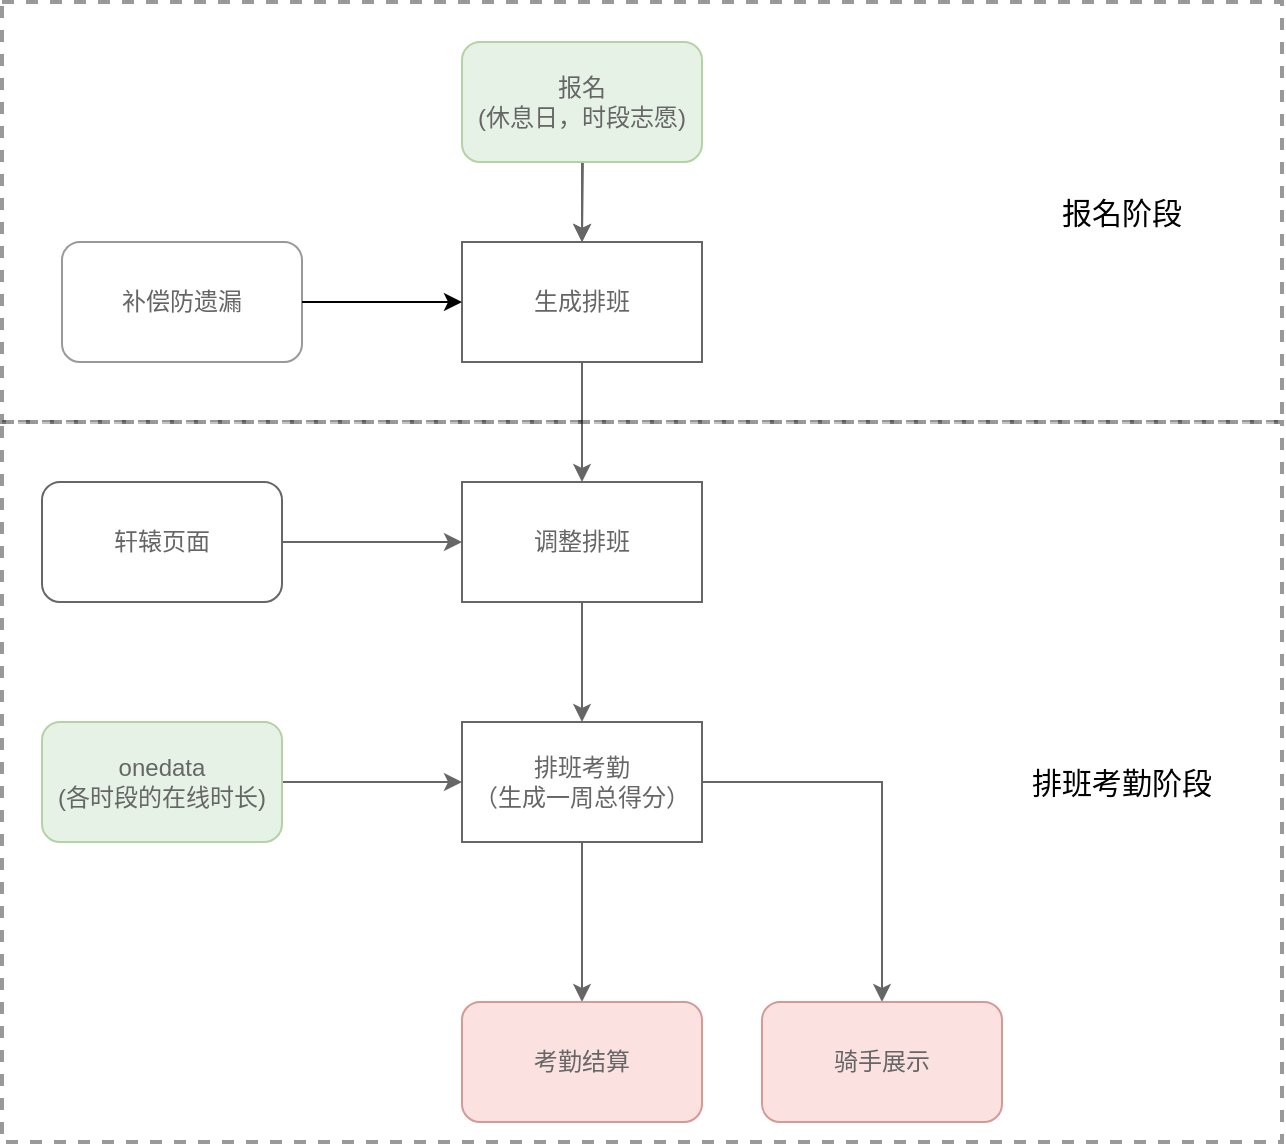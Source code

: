 <mxfile version="13.7.3" type="github"><diagram id="PKB5iFMnAwjRWPXH8no6" name="Page-1"><mxGraphModel dx="1180" dy="511" grid="1" gridSize="10" guides="1" tooltips="1" connect="1" arrows="1" fold="1" page="1" pageScale="1" pageWidth="827" pageHeight="1169" math="0" shadow="0"><root><mxCell id="0"/><mxCell id="1" parent="0"/><mxCell id="Lw_SfcbtBIMaq2kPo5Uw-2" value="" style="edgeStyle=orthogonalEdgeStyle;rounded=0;orthogonalLoop=1;jettySize=auto;html=1;" parent="1" target="Lw_SfcbtBIMaq2kPo5Uw-1" edge="1"><mxGeometry relative="1" as="geometry"><mxPoint x="340" y="240" as="sourcePoint"/></mxGeometry></mxCell><mxCell id="I73r3Uc5HnyViCnEiBi6-2" value="" style="edgeStyle=orthogonalEdgeStyle;rounded=0;orthogonalLoop=1;jettySize=auto;html=1;" parent="1" source="Lw_SfcbtBIMaq2kPo5Uw-1" target="I73r3Uc5HnyViCnEiBi6-1" edge="1"><mxGeometry relative="1" as="geometry"/></mxCell><mxCell id="Lw_SfcbtBIMaq2kPo5Uw-1" value="生成排班" style="rounded=0;whiteSpace=wrap;html=1;" parent="1" vertex="1"><mxGeometry x="280" y="330" width="120" height="60" as="geometry"/></mxCell><mxCell id="I73r3Uc5HnyViCnEiBi6-4" value="" style="edgeStyle=orthogonalEdgeStyle;rounded=0;orthogonalLoop=1;jettySize=auto;html=1;" parent="1" source="I73r3Uc5HnyViCnEiBi6-1" target="I73r3Uc5HnyViCnEiBi6-3" edge="1"><mxGeometry relative="1" as="geometry"/></mxCell><mxCell id="I73r3Uc5HnyViCnEiBi6-1" value="调整排班" style="rounded=0;whiteSpace=wrap;html=1;" parent="1" vertex="1"><mxGeometry x="280" y="450" width="120" height="60" as="geometry"/></mxCell><mxCell id="I73r3Uc5HnyViCnEiBi6-13" style="edgeStyle=orthogonalEdgeStyle;rounded=0;orthogonalLoop=1;jettySize=auto;html=1;entryX=0.5;entryY=0;entryDx=0;entryDy=0;" parent="1" source="I73r3Uc5HnyViCnEiBi6-3" target="I73r3Uc5HnyViCnEiBi6-14" edge="1"><mxGeometry relative="1" as="geometry"><mxPoint x="500" y="640" as="targetPoint"/></mxGeometry></mxCell><mxCell id="I73r3Uc5HnyViCnEiBi6-18" style="edgeStyle=orthogonalEdgeStyle;rounded=0;orthogonalLoop=1;jettySize=auto;html=1;entryX=0.5;entryY=0;entryDx=0;entryDy=0;" parent="1" source="I73r3Uc5HnyViCnEiBi6-3" target="I73r3Uc5HnyViCnEiBi6-16" edge="1"><mxGeometry relative="1" as="geometry"/></mxCell><mxCell id="I73r3Uc5HnyViCnEiBi6-3" value="排班考勤&lt;br&gt;（生成一周总得分）" style="rounded=0;whiteSpace=wrap;html=1;" parent="1" vertex="1"><mxGeometry x="280" y="570" width="120" height="60" as="geometry"/></mxCell><mxCell id="I73r3Uc5HnyViCnEiBi6-8" value="" style="edgeStyle=orthogonalEdgeStyle;rounded=0;orthogonalLoop=1;jettySize=auto;html=1;" parent="1" source="I73r3Uc5HnyViCnEiBi6-7" target="I73r3Uc5HnyViCnEiBi6-3" edge="1"><mxGeometry relative="1" as="geometry"/></mxCell><mxCell id="I73r3Uc5HnyViCnEiBi6-7" value="onedata&lt;br&gt;(各时段的在线时长)" style="rounded=1;whiteSpace=wrap;html=1;fillColor=#d5e8d4;strokeColor=#82b366;" parent="1" vertex="1"><mxGeometry x="70" y="570" width="120" height="60" as="geometry"/></mxCell><mxCell id="I73r3Uc5HnyViCnEiBi6-10" value="" style="edgeStyle=orthogonalEdgeStyle;rounded=0;orthogonalLoop=1;jettySize=auto;html=1;" parent="1" source="I73r3Uc5HnyViCnEiBi6-9" target="I73r3Uc5HnyViCnEiBi6-1" edge="1"><mxGeometry relative="1" as="geometry"/></mxCell><mxCell id="I73r3Uc5HnyViCnEiBi6-9" value="轩辕页面" style="rounded=1;whiteSpace=wrap;html=1;" parent="1" vertex="1"><mxGeometry x="70" y="450" width="120" height="60" as="geometry"/></mxCell><mxCell id="I73r3Uc5HnyViCnEiBi6-12" value="" style="edgeStyle=orthogonalEdgeStyle;rounded=0;orthogonalLoop=1;jettySize=auto;html=1;" parent="1" source="I73r3Uc5HnyViCnEiBi6-11" target="Lw_SfcbtBIMaq2kPo5Uw-1" edge="1"><mxGeometry relative="1" as="geometry"/></mxCell><mxCell id="I73r3Uc5HnyViCnEiBi6-11" value="&lt;span&gt;报名&lt;/span&gt;&lt;br&gt;&lt;span&gt;(休息日，时段志愿)&lt;/span&gt;" style="rounded=1;whiteSpace=wrap;html=1;fillColor=#d5e8d4;strokeColor=#82b366;" parent="1" vertex="1"><mxGeometry x="280" y="230" width="120" height="60" as="geometry"/></mxCell><mxCell id="I73r3Uc5HnyViCnEiBi6-14" value="骑手展示" style="rounded=1;whiteSpace=wrap;html=1;fillColor=#f8cecc;strokeColor=#b85450;" parent="1" vertex="1"><mxGeometry x="430" y="710" width="120" height="60" as="geometry"/></mxCell><mxCell id="I73r3Uc5HnyViCnEiBi6-16" value="考勤结算" style="rounded=1;whiteSpace=wrap;html=1;fillColor=#f8cecc;strokeColor=#b85450;" parent="1" vertex="1"><mxGeometry x="280" y="710" width="120" height="60" as="geometry"/></mxCell><mxCell id="I73r3Uc5HnyViCnEiBi6-22" value="&lt;blockquote style=&quot;margin: 0 0 0 40px ; border: none ; padding: 0px&quot;&gt;&lt;blockquote style=&quot;margin: 0 0 0 40px ; border: none ; padding: 0px&quot;&gt;&lt;blockquote style=&quot;margin: 0 0 0 40px ; border: none ; padding: 0px&quot;&gt;&lt;blockquote style=&quot;margin: 0 0 0 40px ; border: none ; padding: 0px&quot;&gt;&lt;blockquote style=&quot;margin: 0 0 0 40px ; border: none ; padding: 0px&quot;&gt;&lt;blockquote style=&quot;margin: 0 0 0 40px ; border: none ; padding: 0px&quot;&gt;&lt;blockquote style=&quot;margin: 0 0 0 40px ; border: none ; padding: 0px&quot;&gt;&lt;blockquote style=&quot;margin: 0 0 0 40px ; border: none ; padding: 0px&quot;&gt;&lt;blockquote style=&quot;margin: 0 0 0 40px ; border: none ; padding: 0px&quot;&gt;&lt;blockquote style=&quot;margin: 0 0 0 40px ; border: none ; padding: 0px&quot;&gt;&lt;blockquote style=&quot;margin: 0 0 0 40px ; border: none ; padding: 0px&quot;&gt;&lt;blockquote style=&quot;margin: 0 0 0 40px ; border: none ; padding: 0px&quot;&gt;&lt;div style=&quot;text-align: left&quot;&gt;&lt;span&gt;&lt;font style=&quot;font-size: 15px&quot;&gt;报名阶段&lt;/font&gt;&lt;/span&gt;&lt;/div&gt;&lt;/blockquote&gt;&lt;/blockquote&gt;&lt;/blockquote&gt;&lt;/blockquote&gt;&lt;/blockquote&gt;&lt;/blockquote&gt;&lt;/blockquote&gt;&lt;/blockquote&gt;&lt;/blockquote&gt;&lt;/blockquote&gt;&lt;/blockquote&gt;&lt;/blockquote&gt;&lt;div style=&quot;text-align: justify&quot;&gt;&lt;/div&gt;" style="rounded=0;whiteSpace=wrap;html=1;dashed=1;opacity=40;strokeWidth=2;" parent="1" vertex="1"><mxGeometry x="50" y="210" width="640" height="210" as="geometry"/></mxCell><mxCell id="I73r3Uc5HnyViCnEiBi6-24" value="&lt;blockquote style=&quot;margin: 0 0 0 40px ; border: none ; padding: 0px&quot;&gt;&lt;blockquote style=&quot;margin: 0 0 0 40px ; border: none ; padding: 0px&quot;&gt;&lt;blockquote style=&quot;margin: 0 0 0 40px ; border: none ; padding: 0px&quot;&gt;&lt;blockquote style=&quot;margin: 0 0 0 40px ; border: none ; padding: 0px&quot;&gt;&lt;blockquote style=&quot;margin: 0 0 0 40px ; border: none ; padding: 0px&quot;&gt;&lt;blockquote style=&quot;margin: 0 0 0 40px ; border: none ; padding: 0px&quot;&gt;&lt;blockquote style=&quot;margin: 0 0 0 40px ; border: none ; padding: 0px&quot;&gt;&lt;blockquote style=&quot;margin: 0 0 0 40px ; border: none ; padding: 0px&quot;&gt;&lt;blockquote style=&quot;margin: 0 0 0 40px ; border: none ; padding: 0px&quot;&gt;&lt;blockquote style=&quot;margin: 0 0 0 40px ; border: none ; padding: 0px&quot;&gt;&lt;blockquote style=&quot;margin: 0 0 0 40px ; border: none ; padding: 0px&quot;&gt;&lt;blockquote style=&quot;margin: 0 0 0 40px ; border: none ; padding: 0px&quot;&gt;&lt;div style=&quot;text-align: left&quot;&gt;&lt;span&gt;&lt;font style=&quot;font-size: 15px&quot;&gt;排班考勤阶段&lt;/font&gt;&lt;/span&gt;&lt;/div&gt;&lt;/blockquote&gt;&lt;/blockquote&gt;&lt;/blockquote&gt;&lt;/blockquote&gt;&lt;/blockquote&gt;&lt;/blockquote&gt;&lt;/blockquote&gt;&lt;/blockquote&gt;&lt;/blockquote&gt;&lt;/blockquote&gt;&lt;/blockquote&gt;&lt;/blockquote&gt;&lt;div style=&quot;text-align: justify&quot;&gt;&lt;/div&gt;" style="rounded=0;whiteSpace=wrap;html=1;dashed=1;opacity=40;strokeWidth=2;" parent="1" vertex="1"><mxGeometry x="50" y="420" width="640" height="360" as="geometry"/></mxCell><mxCell id="I73r3Uc5HnyViCnEiBi6-28" value="" style="edgeStyle=orthogonalEdgeStyle;rounded=0;orthogonalLoop=1;jettySize=auto;html=1;" parent="1" source="I73r3Uc5HnyViCnEiBi6-26" edge="1"><mxGeometry relative="1" as="geometry"><mxPoint x="280" y="360" as="targetPoint"/></mxGeometry></mxCell><mxCell id="I73r3Uc5HnyViCnEiBi6-26" value="&lt;font color=&quot;#666666&quot;&gt;补偿防遗漏&lt;/font&gt;" style="rounded=1;whiteSpace=wrap;html=1;strokeWidth=1;opacity=40;" parent="1" vertex="1"><mxGeometry x="80" y="330" width="120" height="60" as="geometry"/></mxCell></root></mxGraphModel></diagram></mxfile>